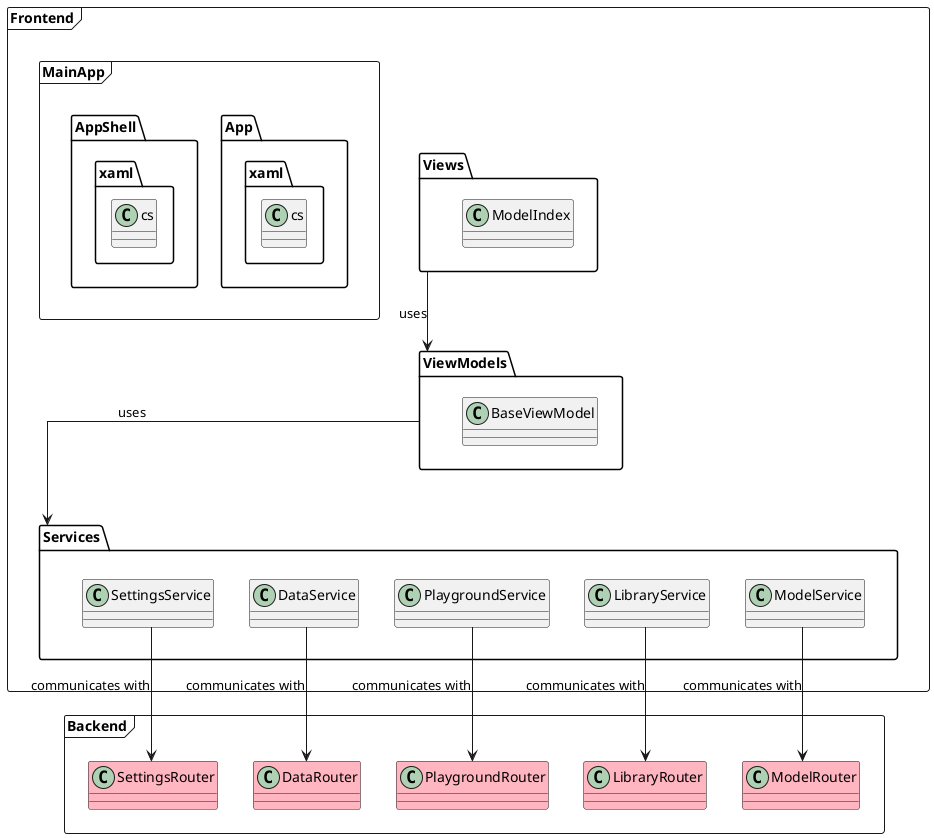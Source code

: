 @startuml MAUI_App_Structure

skinparam linetype ortho

frame Backend {
    together {
    class "ModelRouter" #LightPink {
    }
    class "LibraryRouter" #LightPink {
    }
    class "PlaygroundRouter" #LightPink {
    }
    class "DataRouter" #LightPink {
    }
    class "SettingsRouter" #LightPink {
    }
    }
}

frame Frontend {
    together {
    frame MainApp {
    together {
        package "App" {
            package "xaml" {
                class "cs"
            }
        }
        package "AppShell" {
            package "xaml" {
                class "cs"
            }
        }
    }
    }
    together {
        package "Views" {
            class "ModelIndex"
        }

        package "ViewModels" {
            class "BaseViewModel"
        }
    }
    }

    package "Services"  {
        together {
        class "ModelService" {
        }
        class "LibraryService" {
        }
        class "PlaygroundService" {
        }
        class "DataService" {
        }
        class "SettingsService" {
        }
        }
    }
    
    
    
    

}

' Relationships
ModelService --> ModelRouter : communicates with
LibraryService --> LibraryRouter : communicates with
PlaygroundService --> PlaygroundRouter : communicates with
DataService --> DataRouter : communicates with
SettingsService --> SettingsRouter : communicates with

'App --> AppShell : manages
'AppShell --> Views : navigates to
' Views --> Services : uses
Views --> ViewModels : uses
ViewModels --> Services : uses

@enduml
